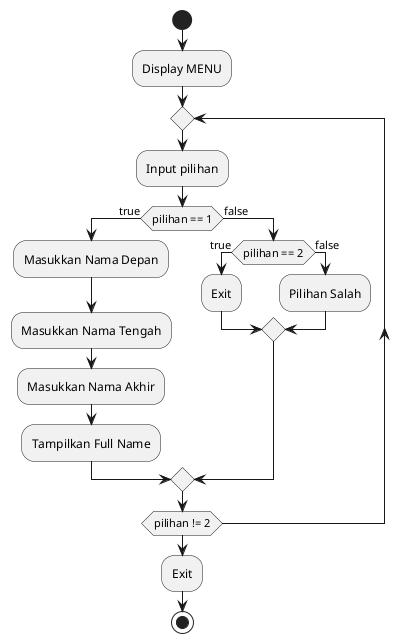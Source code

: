 @startuml source

start
:Display MENU;
repeat
  :Input pilihan;
  if (pilihan == 1) then (true)
    :Masukkan Nama Depan;
    :Masukkan Nama Tengah;
    :Masukkan Nama Akhir;
    :Tampilkan Full Name;
  else (false)
    if (pilihan == 2) then (true)
      :Exit;
    else (false)
      :Pilihan Salah;
    endif
  endif
repeat while (pilihan != 2)
:Exit;
stop

@enduml